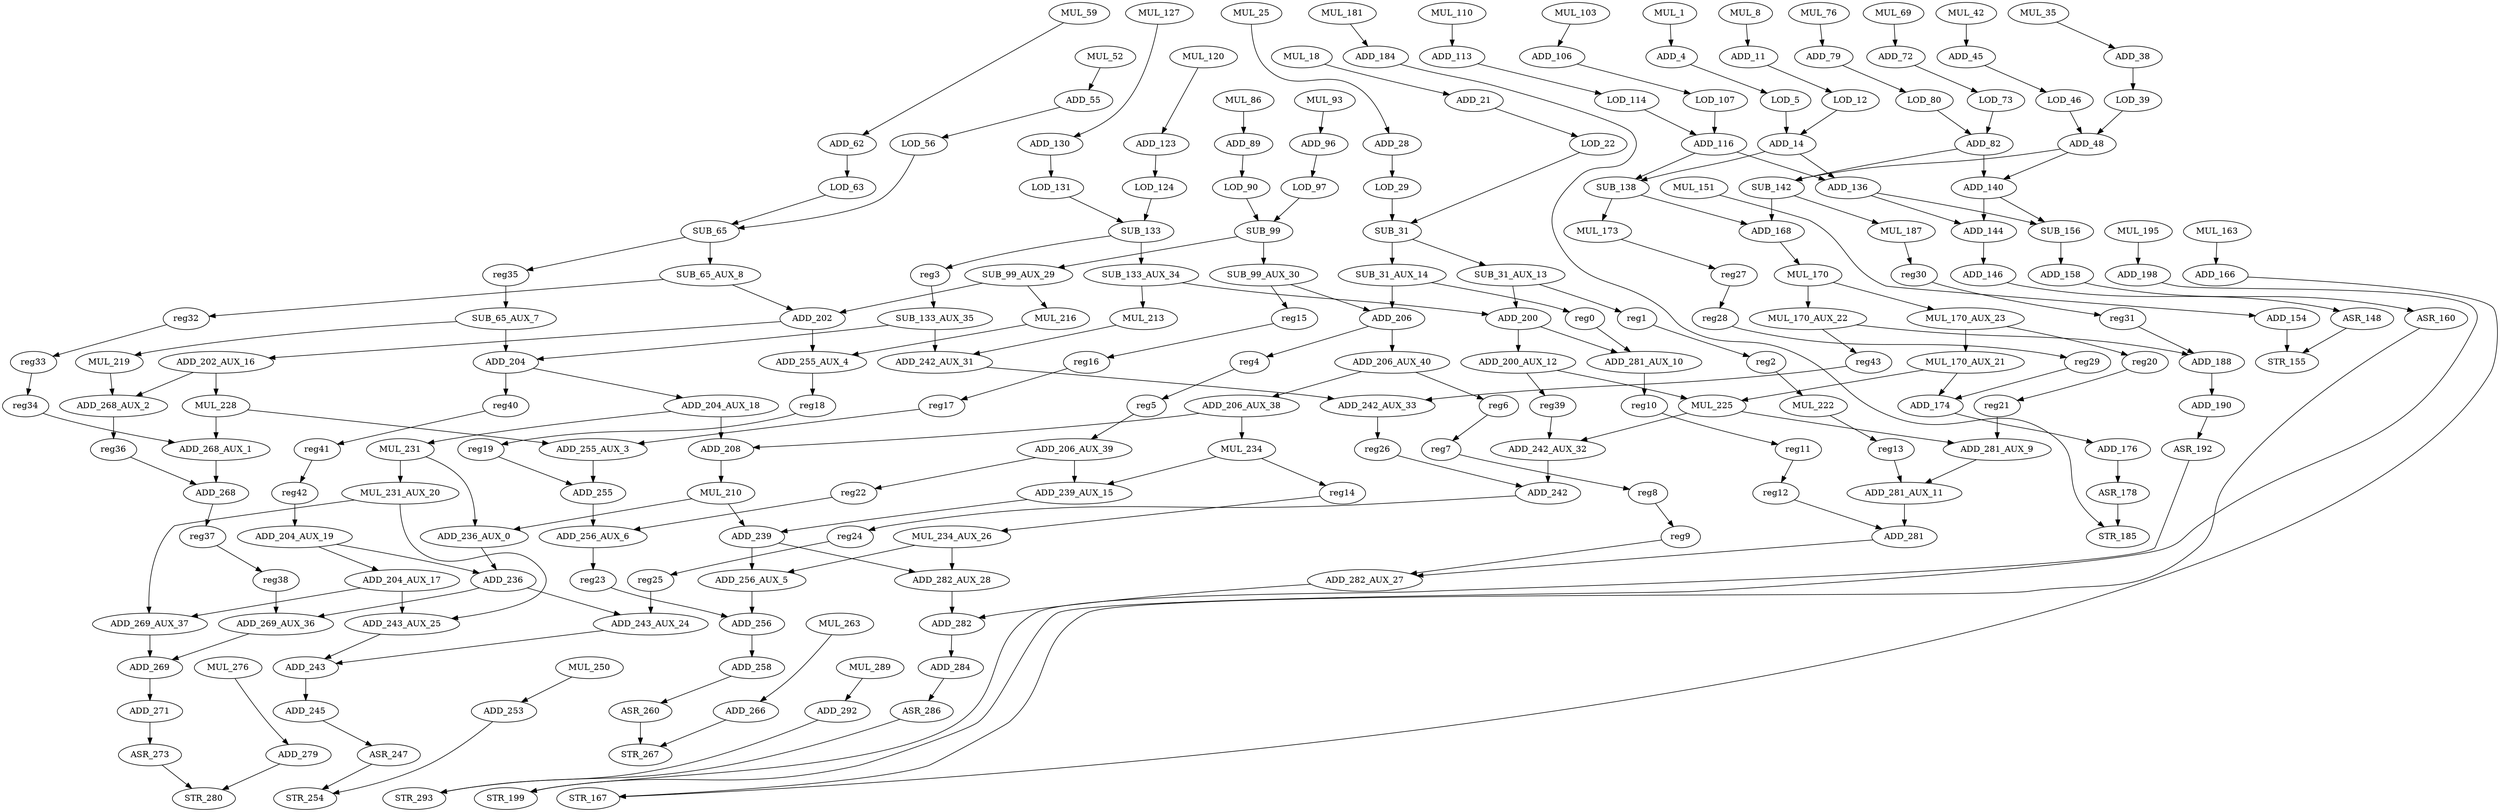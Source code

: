 digraph G {
    ADD_190;
    ASR_192;
    SUB_138;
    MUL_173;
    ADD_168;
    MUL_228;
    ADD_255_AUX_3;
    ADD_268_AUX_1;
    ADD_239_AUX_15;
    ADD_239;
    ADD_271;
    ASR_273;
    LOD_131;
    SUB_133;
    ADD_279;
    STR_280;
    ADD_255_AUX_4;
    reg18;
    ADD_256_AUX_5;
    ADD_282_AUX_28;
    LOD_12;
    ADD_14;
    ADD_284;
    ASR_286;
    SUB_133_AUX_34;
    MUL_213;
    ADD_200;
    ADD_206;
    ADD_206_AUX_40;
    reg4;
    ADD_292;
    STR_293;
    MUL_187;
    reg30;
    MUL_69;
    ADD_72;
    ADD_253;
    STR_254;
    SUB_156;
    ADD_158;
    ADD_106;
    LOD_107;
    MUL_263;
    ADD_266;
    ADD_204_AUX_18;
    ADD_208;
    MUL_231;
    SUB_133_AUX_35;
    ADD_242_AUX_31;
    ADD_204;
    SUB_31_AUX_13;
    reg1;
    LOD_63;
    SUB_65;
    MUL_225;
    ADD_242_AUX_32;
    ADD_281_AUX_9;
    ADD_28;
    LOD_29;
    ADD_202_AUX_16;
    ADD_268_AUX_2;
    ADD_146;
    ASR_148;
    SUB_99;
    SUB_99_AUX_29;
    SUB_99_AUX_30;
    MUL_25;
    ASR_260;
    STR_267;
    MUL_222;
    reg13;
    ADD_268;
    reg37;
    MUL_234;
    reg14;
    ADD_281_AUX_10;
    reg10;
    ADD_281_AUX_11;
    ADD_136;
    ADD_144;
    MUL_93;
    ADD_96;
    ADD_206_AUX_38;
    reg6;
    ADD_242;
    reg24;
    ADD_200_AUX_12;
    MUL_210;
    ADD_243_AUX_24;
    ADD_243;
    reg40;
    ADD_236_AUX_0;
    ADD_245;
    ASR_247;
    MUL_216;
    MUL_18;
    ADD_21;
    MUL_120;
    ADD_123;
    ADD_282;
    ADD_62;
    ASR_160;
    MUL_276;
    SUB_65_AUX_7;
    MUL_219;
    LOD_46;
    ADD_48;
    reg15;
    ADD_255;
    ADD_256_AUX_6;
    MUL_163;
    ADD_166;
    ADD_269;
    MUL_110;
    ADD_113;
    MUL_86;
    ADD_89;
    ADD_198;
    STR_199;
    ADD_184;
    STR_185;
    MUL_234_AUX_26;
    LOD_90;
    ADD_204_AUX_19;
    ADD_236;
    ADD_204_AUX_17;
    MUL_195;
    ADD_174;
    ADD_176;
    MUL_151;
    ADD_154;
    ASR_178;
    ADD_206_AUX_39;
    reg22;
    STR_167;
    MUL_170;
    MUL_170_AUX_23;
    MUL_170_AUX_22;
    MUL_231_AUX_20;
    LOD_97;
    MUL_127;
    ADD_130;
    ADD_269_AUX_36;
    SUB_142;
    ADD_140;
    ADD_282_AUX_27;
    ADD_82;
    reg3;
    LOD_80;
    ADD_243_AUX_25;
    MUL_42;
    ADD_45;
    ADD_269_AUX_37;
    ADD_116;
    ADD_242_AUX_33;
    reg26;
    reg23;
    SUB_31;
    ADD_202;
    ADD_4;
    LOD_5;
    LOD_39;
    MUL_52;
    ADD_55;
    LOD_124;
    MUL_289;
    SUB_65_AUX_8;
    reg32;
    ADD_256;
    MUL_59;
    STR_155;
    LOD_73;
    MUL_76;
    ADD_79;
    LOD_22;
    reg36;
    ADD_281;
    MUL_250;
    MUL_8;
    ADD_11;
    SUB_31_AUX_14;
    ADD_258;
    ADD_38;
    MUL_170_AUX_21;
    reg20;
    reg27;
    ADD_188;
    reg39;
    LOD_114;
    MUL_35;
    LOD_56;
    reg0;
    reg43;
    MUL_181;
    MUL_1;
    reg35;
    MUL_103;
    reg16;
    reg17;
    reg38;
    reg28;
    reg29;
    reg25;
    reg7;
    reg8;
    reg9;
    reg21;
    reg41;
    reg42;
    reg5;
    reg2;
    reg11;
    reg12;
    reg19;
    reg33;
    reg34;
    reg31;
    ADD_190 -> ASR_192 [weight=0];
    ASR_192 -> STR_199 [weight=0];
    SUB_138 -> MUL_173 [weight=0];
    SUB_138 -> ADD_168 [weight=0];
    MUL_173 -> reg27 [weight=0];
    ADD_168 -> MUL_170 [weight=0];
    MUL_228 -> ADD_255_AUX_3 [weight=0];
    MUL_228 -> ADD_268_AUX_1 [weight=1];
    ADD_255_AUX_3 -> ADD_255 [weight=7];
    ADD_268_AUX_1 -> ADD_268 [weight=10];
    ADD_239_AUX_15 -> ADD_239 [weight=0];
    ADD_239 -> ADD_256_AUX_5 [weight=2];
    ADD_239 -> ADD_282_AUX_28 [weight=0];
    ADD_271 -> ASR_273 [weight=4];
    ASR_273 -> STR_280 [weight=0];
    LOD_131 -> SUB_133 [weight=0];
    SUB_133 -> reg3 [weight=0];
    SUB_133 -> SUB_133_AUX_34 [weight=5];
    ADD_279 -> STR_280 [weight=0];
    ADD_255_AUX_4 -> reg18 [weight=12];
    reg18 -> reg19 [weight=0];
    ADD_256_AUX_5 -> ADD_256 [weight=9];
    ADD_282_AUX_28 -> ADD_282 [weight=1];
    LOD_12 -> ADD_14 [weight=1];
    ADD_14 -> ADD_136 [weight=0];
    ADD_14 -> SUB_138 [weight=8];
    ADD_284 -> ASR_286 [weight=0];
    ASR_286 -> STR_293 [weight=0];
    SUB_133_AUX_34 -> MUL_213 [weight=0];
    SUB_133_AUX_34 -> ADD_200 [weight=0];
    MUL_213 -> ADD_242_AUX_31 [weight=0];
    ADD_200 -> ADD_281_AUX_10 [weight=0];
    ADD_200 -> ADD_200_AUX_12 [weight=2];
    ADD_206 -> ADD_206_AUX_40 [weight=6];
    ADD_206 -> reg4 [weight=0];
    ADD_206_AUX_40 -> ADD_206_AUX_38 [weight=0];
    ADD_206_AUX_40 -> reg6 [weight=0];
    reg4 -> reg5 [weight=0];
    ADD_292 -> STR_293 [weight=0];
    MUL_187 -> reg30 [weight=0];
    reg30 -> reg31 [weight=0];
    MUL_69 -> ADD_72 [weight=0];
    ADD_72 -> LOD_73 [weight=0];
    ADD_253 -> STR_254 [weight=0];
    SUB_156 -> ADD_158 [weight=14];
    ADD_158 -> ASR_160 [weight=0];
    ADD_106 -> LOD_107 [weight=0];
    LOD_107 -> ADD_116 [weight=0];
    MUL_263 -> ADD_266 [weight=0];
    ADD_266 -> STR_267 [weight=0];
    ADD_204_AUX_18 -> ADD_208 [weight=4];
    ADD_204_AUX_18 -> MUL_231 [weight=0];
    ADD_208 -> MUL_210 [weight=7];
    MUL_231 -> ADD_236_AUX_0 [weight=0];
    MUL_231 -> MUL_231_AUX_20 [weight=6];
    SUB_133_AUX_35 -> ADD_242_AUX_31 [weight=3];
    SUB_133_AUX_35 -> ADD_204 [weight=0];
    ADD_242_AUX_31 -> ADD_242_AUX_33 [weight=0];
    ADD_204 -> ADD_204_AUX_18 [weight=0];
    ADD_204 -> reg40 [weight=7];
    SUB_31_AUX_13 -> ADD_200 [weight=0];
    SUB_31_AUX_13 -> reg1 [weight=0];
    reg1 -> reg2 [weight=0];
    LOD_63 -> SUB_65 [weight=0];
    SUB_65 -> SUB_65_AUX_8 [weight=2];
    SUB_65 -> reg35 [weight=0];
    MUL_225 -> ADD_242_AUX_32 [weight=0];
    MUL_225 -> ADD_281_AUX_9 [weight=0];
    ADD_242_AUX_32 -> ADD_242 [weight=12];
    ADD_281_AUX_9 -> ADD_281_AUX_11 [weight=0];
    ADD_28 -> LOD_29 [weight=1];
    LOD_29 -> SUB_31 [weight=1];
    ADD_202_AUX_16 -> MUL_228 [weight=3];
    ADD_202_AUX_16 -> ADD_268_AUX_2 [weight=0];
    ADD_268_AUX_2 -> reg36 [weight=8];
    ADD_146 -> ASR_148 [weight=0];
    ASR_148 -> STR_155 [weight=0];
    SUB_99 -> SUB_99_AUX_29 [weight=2];
    SUB_99 -> SUB_99_AUX_30 [weight=5];
    SUB_99_AUX_29 -> MUL_216 [weight=0];
    SUB_99_AUX_29 -> ADD_202 [weight=0];
    SUB_99_AUX_30 -> reg15 [weight=0];
    SUB_99_AUX_30 -> ADD_206 [weight=0];
    MUL_25 -> ADD_28 [weight=0];
    ASR_260 -> STR_267 [weight=1];
    MUL_222 -> reg13 [weight=0];
    reg13 -> ADD_281_AUX_11 [weight=0];
    ADD_268 -> reg37 [weight=0];
    reg37 -> reg38 [weight=0];
    MUL_234 -> reg14 [weight=0];
    MUL_234 -> ADD_239_AUX_15 [weight=0];
    reg14 -> MUL_234_AUX_26 [weight=0];
    ADD_281_AUX_10 -> reg10 [weight=11];
    reg10 -> reg11 [weight=0];
    ADD_281_AUX_11 -> ADD_281 [weight=13];
    ADD_136 -> ADD_144 [weight=0];
    ADD_136 -> SUB_156 [weight=0];
    ADD_144 -> ADD_146 [weight=0];
    MUL_93 -> ADD_96 [weight=0];
    ADD_96 -> LOD_97 [weight=0];
    ADD_206_AUX_38 -> ADD_208 [weight=0];
    ADD_206_AUX_38 -> MUL_234 [weight=9];
    reg6 -> reg7 [weight=0];
    ADD_242 -> reg24 [weight=0];
    reg24 -> reg25 [weight=0];
    ADD_200_AUX_12 -> MUL_225 [weight=2];
    ADD_200_AUX_12 -> reg39 [weight=0];
    MUL_210 -> ADD_236_AUX_0 [weight=0];
    MUL_210 -> ADD_239 [weight=0];
    ADD_243_AUX_24 -> ADD_243 [weight=0];
    ADD_243 -> ADD_245 [weight=4];
    reg40 -> reg41 [weight=0];
    ADD_236_AUX_0 -> ADD_236 [weight=1];
    ADD_245 -> ASR_247 [weight=0];
    ASR_247 -> STR_254 [weight=0];
    MUL_216 -> ADD_255_AUX_4 [weight=0];
    MUL_18 -> ADD_21 [weight=0];
    ADD_21 -> LOD_22 [weight=0];
    MUL_120 -> ADD_123 [weight=0];
    ADD_123 -> LOD_124 [weight=0];
    ADD_282 -> ADD_284 [weight=0];
    ADD_62 -> LOD_63 [weight=1];
    ASR_160 -> STR_167 [weight=0];
    MUL_276 -> ADD_279 [weight=0];
    SUB_65_AUX_7 -> MUL_219 [weight=0];
    SUB_65_AUX_7 -> ADD_204 [weight=1];
    MUL_219 -> ADD_268_AUX_2 [weight=0];
    LOD_46 -> ADD_48 [weight=2];
    ADD_48 -> SUB_142 [weight=0];
    ADD_48 -> ADD_140 [weight=0];
    reg15 -> reg16 [weight=0];
    ADD_255 -> ADD_256_AUX_6 [weight=1];
    ADD_256_AUX_6 -> reg23 [weight=2];
    MUL_163 -> ADD_166 [weight=0];
    ADD_166 -> STR_167 [weight=0];
    ADD_269 -> ADD_271 [weight=1];
    MUL_110 -> ADD_113 [weight=1];
    ADD_113 -> LOD_114 [weight=0];
    MUL_86 -> ADD_89 [weight=1];
    ADD_89 -> LOD_90 [weight=0];
    ADD_198 -> STR_199 [weight=0];
    ADD_184 -> STR_185 [weight=0];
    MUL_234_AUX_26 -> ADD_282_AUX_28 [weight=4];
    MUL_234_AUX_26 -> ADD_256_AUX_5 [weight=0];
    LOD_90 -> SUB_99 [weight=3];
    ADD_204_AUX_19 -> ADD_236 [weight=0];
    ADD_204_AUX_19 -> ADD_204_AUX_17 [weight=0];
    ADD_236 -> ADD_269_AUX_36 [weight=0];
    ADD_236 -> ADD_243_AUX_24 [weight=4];
    ADD_204_AUX_17 -> ADD_243_AUX_25 [weight=2];
    ADD_204_AUX_17 -> ADD_269_AUX_37 [weight=0];
    MUL_195 -> ADD_198 [weight=0];
    ADD_174 -> ADD_176 [weight=0];
    ADD_176 -> ASR_178 [weight=1];
    MUL_151 -> ADD_154 [weight=0];
    ADD_154 -> STR_155 [weight=18];
    ASR_178 -> STR_185 [weight=4];
    ADD_206_AUX_39 -> reg22 [weight=0];
    ADD_206_AUX_39 -> ADD_239_AUX_15 [weight=11];
    reg22 -> ADD_256_AUX_6 [weight=0];
    MUL_170 -> MUL_170_AUX_23 [weight=0];
    MUL_170 -> MUL_170_AUX_22 [weight=10];
    MUL_170_AUX_23 -> MUL_170_AUX_21 [weight=4];
    MUL_170_AUX_23 -> reg20 [weight=0];
    MUL_170_AUX_22 -> ADD_188 [weight=0];
    MUL_170_AUX_22 -> reg43 [weight=0];
    MUL_231_AUX_20 -> ADD_269_AUX_37 [weight=0];
    MUL_231_AUX_20 -> ADD_243_AUX_25 [weight=0];
    LOD_97 -> SUB_99 [weight=3];
    MUL_127 -> ADD_130 [weight=0];
    ADD_130 -> LOD_131 [weight=0];
    ADD_269_AUX_36 -> ADD_269 [weight=2];
    SUB_142 -> MUL_187 [weight=0];
    SUB_142 -> ADD_168 [weight=8];
    ADD_140 -> ADD_144 [weight=2];
    ADD_140 -> SUB_156 [weight=0];
    ADD_282_AUX_27 -> ADD_282 [weight=0];
    ADD_82 -> SUB_142 [weight=0];
    ADD_82 -> ADD_140 [weight=2];
    reg3 -> SUB_133_AUX_35 [weight=0];
    LOD_80 -> ADD_82 [weight=0];
    ADD_243_AUX_25 -> ADD_243 [weight=0];
    MUL_42 -> ADD_45 [weight=4];
    ADD_45 -> LOD_46 [weight=0];
    ADD_269_AUX_37 -> ADD_269 [weight=4];
    ADD_116 -> ADD_136 [weight=8];
    ADD_116 -> SUB_138 [weight=0];
    ADD_242_AUX_33 -> reg26 [weight=6];
    reg26 -> ADD_242 [weight=0];
    reg23 -> ADD_256 [weight=0];
    SUB_31 -> SUB_31_AUX_14 [weight=4];
    SUB_31 -> SUB_31_AUX_13 [weight=2];
    ADD_202 -> ADD_202_AUX_16 [weight=0];
    ADD_202 -> ADD_255_AUX_4 [weight=2];
    ADD_4 -> LOD_5 [weight=0];
    LOD_5 -> ADD_14 [weight=1];
    LOD_39 -> ADD_48 [weight=2];
    MUL_52 -> ADD_55 [weight=0];
    ADD_55 -> LOD_56 [weight=0];
    LOD_124 -> SUB_133 [weight=0];
    MUL_289 -> ADD_292 [weight=0];
    SUB_65_AUX_8 -> ADD_202 [weight=0];
    SUB_65_AUX_8 -> reg32 [weight=0];
    reg32 -> reg33 [weight=0];
    ADD_256 -> ADD_258 [weight=1];
    MUL_59 -> ADD_62 [weight=0];
    LOD_73 -> ADD_82 [weight=0];
    MUL_76 -> ADD_79 [weight=0];
    ADD_79 -> LOD_80 [weight=0];
    LOD_22 -> SUB_31 [weight=0];
    reg36 -> ADD_268 [weight=0];
    ADD_281 -> ADD_282_AUX_27 [weight=0];
    MUL_250 -> ADD_253 [weight=0];
    MUL_8 -> ADD_11 [weight=0];
    ADD_11 -> LOD_12 [weight=0];
    SUB_31_AUX_14 -> reg0 [weight=0];
    SUB_31_AUX_14 -> ADD_206 [weight=1];
    ADD_258 -> ASR_260 [weight=0];
    ADD_38 -> LOD_39 [weight=15];
    MUL_170_AUX_21 -> ADD_174 [weight=0];
    MUL_170_AUX_21 -> MUL_225 [weight=0];
    reg20 -> reg21 [weight=0];
    reg27 -> reg28 [weight=0];
    ADD_188 -> ADD_190 [weight=5];
    reg39 -> ADD_242_AUX_32 [weight=0];
    LOD_114 -> ADD_116 [weight=0];
    MUL_35 -> ADD_38 [weight=0];
    LOD_56 -> SUB_65 [weight=0];
    reg0 -> ADD_281_AUX_10 [weight=0];
    reg43 -> ADD_242_AUX_33 [weight=0];
    MUL_181 -> ADD_184 [weight=0];
    MUL_1 -> ADD_4 [weight=0];
    reg35 -> SUB_65_AUX_7 [weight=2];
    MUL_103 -> ADD_106 [weight=0];
    reg16 -> reg17 [weight=0];
    reg17 -> ADD_255_AUX_3 [weight=0];
    reg38 -> ADD_269_AUX_36 [weight=1];
    reg28 -> reg29 [weight=0];
    reg29 -> ADD_174 [weight=0];
    reg25 -> ADD_243_AUX_24 [weight=5];
    reg7 -> reg8 [weight=0];
    reg8 -> reg9 [weight=0];
    reg9 -> ADD_282_AUX_27 [weight=0];
    reg21 -> ADD_281_AUX_9 [weight=4];
    reg41 -> reg42 [weight=0];
    reg42 -> ADD_204_AUX_19 [weight=3];
    reg5 -> ADD_206_AUX_39 [weight=0];
    reg2 -> MUL_222 [weight=0];
    reg11 -> reg12 [weight=0];
    reg12 -> ADD_281 [weight=0];
    reg19 -> ADD_255 [weight=0];
    reg33 -> reg34 [weight=0];
    reg34 -> ADD_268_AUX_1 [weight=0];
    reg31 -> ADD_188 [weight=0];
}

